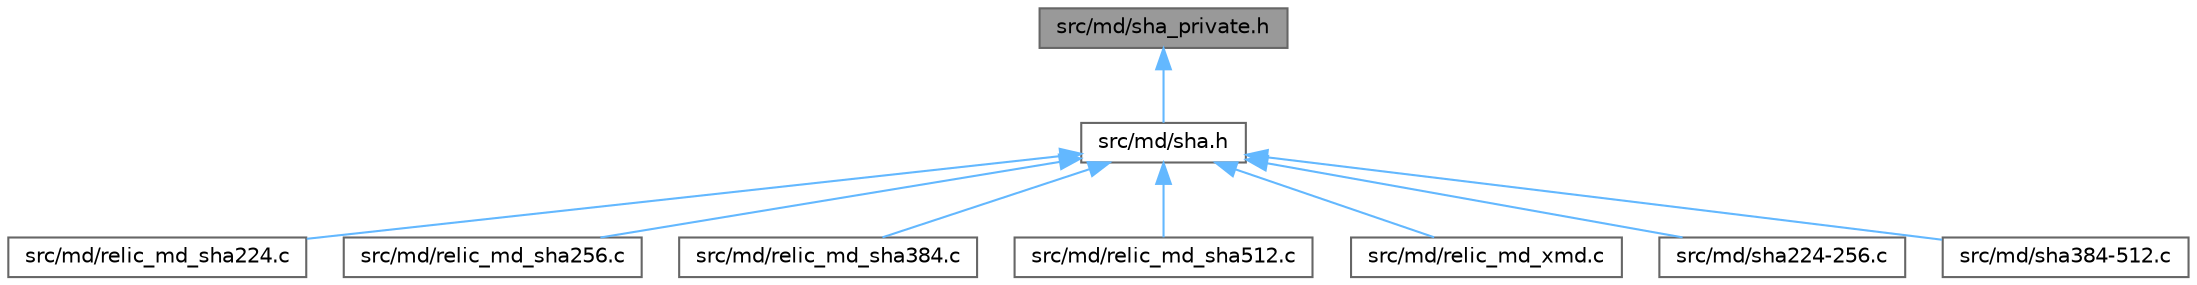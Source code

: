 digraph "src/md/sha_private.h"
{
 // LATEX_PDF_SIZE
  bgcolor="transparent";
  edge [fontname=Helvetica,fontsize=10,labelfontname=Helvetica,labelfontsize=10];
  node [fontname=Helvetica,fontsize=10,shape=box,height=0.2,width=0.4];
  Node1 [id="Node000001",label="src/md/sha_private.h",height=0.2,width=0.4,color="gray40", fillcolor="grey60", style="filled", fontcolor="black",tooltip=" "];
  Node1 -> Node2 [id="edge1_Node000001_Node000002",dir="back",color="steelblue1",style="solid",tooltip=" "];
  Node2 [id="Node000002",label="src/md/sha.h",height=0.2,width=0.4,color="grey40", fillcolor="white", style="filled",URL="$d9/d61/sha_8h.html",tooltip=" "];
  Node2 -> Node3 [id="edge2_Node000002_Node000003",dir="back",color="steelblue1",style="solid",tooltip=" "];
  Node3 [id="Node000003",label="src/md/relic_md_sha224.c",height=0.2,width=0.4,color="grey40", fillcolor="white", style="filled",URL="$d9/d02/relic__md__sha224_8c.html",tooltip=" "];
  Node2 -> Node4 [id="edge3_Node000002_Node000004",dir="back",color="steelblue1",style="solid",tooltip=" "];
  Node4 [id="Node000004",label="src/md/relic_md_sha256.c",height=0.2,width=0.4,color="grey40", fillcolor="white", style="filled",URL="$d2/d55/relic__md__sha256_8c.html",tooltip=" "];
  Node2 -> Node5 [id="edge4_Node000002_Node000005",dir="back",color="steelblue1",style="solid",tooltip=" "];
  Node5 [id="Node000005",label="src/md/relic_md_sha384.c",height=0.2,width=0.4,color="grey40", fillcolor="white", style="filled",URL="$db/ddb/relic__md__sha384_8c.html",tooltip=" "];
  Node2 -> Node6 [id="edge5_Node000002_Node000006",dir="back",color="steelblue1",style="solid",tooltip=" "];
  Node6 [id="Node000006",label="src/md/relic_md_sha512.c",height=0.2,width=0.4,color="grey40", fillcolor="white", style="filled",URL="$d3/dc5/relic__md__sha512_8c.html",tooltip=" "];
  Node2 -> Node7 [id="edge6_Node000002_Node000007",dir="back",color="steelblue1",style="solid",tooltip=" "];
  Node7 [id="Node000007",label="src/md/relic_md_xmd.c",height=0.2,width=0.4,color="grey40", fillcolor="white", style="filled",URL="$d4/d74/relic__md__xmd_8c.html",tooltip=" "];
  Node2 -> Node8 [id="edge7_Node000002_Node000008",dir="back",color="steelblue1",style="solid",tooltip=" "];
  Node8 [id="Node000008",label="src/md/sha224-256.c",height=0.2,width=0.4,color="grey40", fillcolor="white", style="filled",URL="$d4/d42/sha224-256_8c.html",tooltip=" "];
  Node2 -> Node9 [id="edge8_Node000002_Node000009",dir="back",color="steelblue1",style="solid",tooltip=" "];
  Node9 [id="Node000009",label="src/md/sha384-512.c",height=0.2,width=0.4,color="grey40", fillcolor="white", style="filled",URL="$d5/df9/sha384-512_8c.html",tooltip=" "];
}
